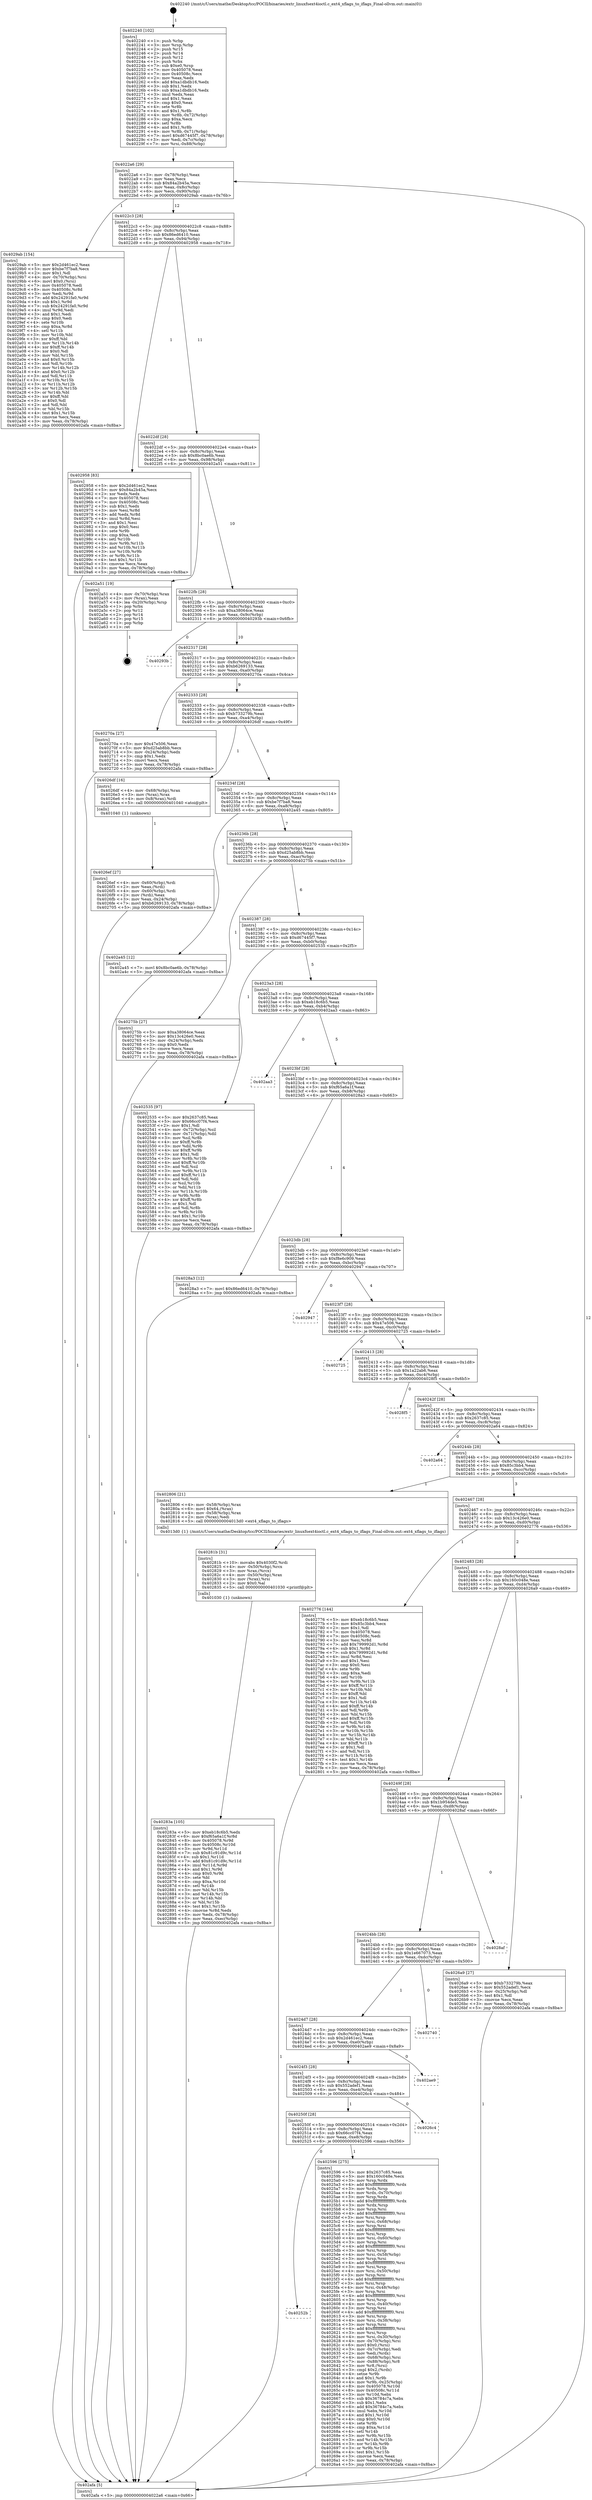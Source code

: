 digraph "0x402240" {
  label = "0x402240 (/mnt/c/Users/mathe/Desktop/tcc/POCII/binaries/extr_linuxfsext4ioctl.c_ext4_xflags_to_iflags_Final-ollvm.out::main(0))"
  labelloc = "t"
  node[shape=record]

  Entry [label="",width=0.3,height=0.3,shape=circle,fillcolor=black,style=filled]
  "0x4022a6" [label="{
     0x4022a6 [29]\l
     | [instrs]\l
     &nbsp;&nbsp;0x4022a6 \<+3\>: mov -0x78(%rbp),%eax\l
     &nbsp;&nbsp;0x4022a9 \<+2\>: mov %eax,%ecx\l
     &nbsp;&nbsp;0x4022ab \<+6\>: sub $0x84a2b45a,%ecx\l
     &nbsp;&nbsp;0x4022b1 \<+6\>: mov %eax,-0x8c(%rbp)\l
     &nbsp;&nbsp;0x4022b7 \<+6\>: mov %ecx,-0x90(%rbp)\l
     &nbsp;&nbsp;0x4022bd \<+6\>: je 00000000004029ab \<main+0x76b\>\l
  }"]
  "0x4029ab" [label="{
     0x4029ab [154]\l
     | [instrs]\l
     &nbsp;&nbsp;0x4029ab \<+5\>: mov $0x2d461ec2,%eax\l
     &nbsp;&nbsp;0x4029b0 \<+5\>: mov $0xbe7f7ba8,%ecx\l
     &nbsp;&nbsp;0x4029b5 \<+2\>: mov $0x1,%dl\l
     &nbsp;&nbsp;0x4029b7 \<+4\>: mov -0x70(%rbp),%rsi\l
     &nbsp;&nbsp;0x4029bb \<+6\>: movl $0x0,(%rsi)\l
     &nbsp;&nbsp;0x4029c1 \<+7\>: mov 0x405078,%edi\l
     &nbsp;&nbsp;0x4029c8 \<+8\>: mov 0x40508c,%r8d\l
     &nbsp;&nbsp;0x4029d0 \<+3\>: mov %edi,%r9d\l
     &nbsp;&nbsp;0x4029d3 \<+7\>: add $0x24291fa0,%r9d\l
     &nbsp;&nbsp;0x4029da \<+4\>: sub $0x1,%r9d\l
     &nbsp;&nbsp;0x4029de \<+7\>: sub $0x24291fa0,%r9d\l
     &nbsp;&nbsp;0x4029e5 \<+4\>: imul %r9d,%edi\l
     &nbsp;&nbsp;0x4029e9 \<+3\>: and $0x1,%edi\l
     &nbsp;&nbsp;0x4029ec \<+3\>: cmp $0x0,%edi\l
     &nbsp;&nbsp;0x4029ef \<+4\>: sete %r10b\l
     &nbsp;&nbsp;0x4029f3 \<+4\>: cmp $0xa,%r8d\l
     &nbsp;&nbsp;0x4029f7 \<+4\>: setl %r11b\l
     &nbsp;&nbsp;0x4029fb \<+3\>: mov %r10b,%bl\l
     &nbsp;&nbsp;0x4029fe \<+3\>: xor $0xff,%bl\l
     &nbsp;&nbsp;0x402a01 \<+3\>: mov %r11b,%r14b\l
     &nbsp;&nbsp;0x402a04 \<+4\>: xor $0xff,%r14b\l
     &nbsp;&nbsp;0x402a08 \<+3\>: xor $0x0,%dl\l
     &nbsp;&nbsp;0x402a0b \<+3\>: mov %bl,%r15b\l
     &nbsp;&nbsp;0x402a0e \<+4\>: and $0x0,%r15b\l
     &nbsp;&nbsp;0x402a12 \<+3\>: and %dl,%r10b\l
     &nbsp;&nbsp;0x402a15 \<+3\>: mov %r14b,%r12b\l
     &nbsp;&nbsp;0x402a18 \<+4\>: and $0x0,%r12b\l
     &nbsp;&nbsp;0x402a1c \<+3\>: and %dl,%r11b\l
     &nbsp;&nbsp;0x402a1f \<+3\>: or %r10b,%r15b\l
     &nbsp;&nbsp;0x402a22 \<+3\>: or %r11b,%r12b\l
     &nbsp;&nbsp;0x402a25 \<+3\>: xor %r12b,%r15b\l
     &nbsp;&nbsp;0x402a28 \<+3\>: or %r14b,%bl\l
     &nbsp;&nbsp;0x402a2b \<+3\>: xor $0xff,%bl\l
     &nbsp;&nbsp;0x402a2e \<+3\>: or $0x0,%dl\l
     &nbsp;&nbsp;0x402a31 \<+2\>: and %dl,%bl\l
     &nbsp;&nbsp;0x402a33 \<+3\>: or %bl,%r15b\l
     &nbsp;&nbsp;0x402a36 \<+4\>: test $0x1,%r15b\l
     &nbsp;&nbsp;0x402a3a \<+3\>: cmovne %ecx,%eax\l
     &nbsp;&nbsp;0x402a3d \<+3\>: mov %eax,-0x78(%rbp)\l
     &nbsp;&nbsp;0x402a40 \<+5\>: jmp 0000000000402afa \<main+0x8ba\>\l
  }"]
  "0x4022c3" [label="{
     0x4022c3 [28]\l
     | [instrs]\l
     &nbsp;&nbsp;0x4022c3 \<+5\>: jmp 00000000004022c8 \<main+0x88\>\l
     &nbsp;&nbsp;0x4022c8 \<+6\>: mov -0x8c(%rbp),%eax\l
     &nbsp;&nbsp;0x4022ce \<+5\>: sub $0x86ed6410,%eax\l
     &nbsp;&nbsp;0x4022d3 \<+6\>: mov %eax,-0x94(%rbp)\l
     &nbsp;&nbsp;0x4022d9 \<+6\>: je 0000000000402958 \<main+0x718\>\l
  }"]
  Exit [label="",width=0.3,height=0.3,shape=circle,fillcolor=black,style=filled,peripheries=2]
  "0x402958" [label="{
     0x402958 [83]\l
     | [instrs]\l
     &nbsp;&nbsp;0x402958 \<+5\>: mov $0x2d461ec2,%eax\l
     &nbsp;&nbsp;0x40295d \<+5\>: mov $0x84a2b45a,%ecx\l
     &nbsp;&nbsp;0x402962 \<+2\>: xor %edx,%edx\l
     &nbsp;&nbsp;0x402964 \<+7\>: mov 0x405078,%esi\l
     &nbsp;&nbsp;0x40296b \<+7\>: mov 0x40508c,%edi\l
     &nbsp;&nbsp;0x402972 \<+3\>: sub $0x1,%edx\l
     &nbsp;&nbsp;0x402975 \<+3\>: mov %esi,%r8d\l
     &nbsp;&nbsp;0x402978 \<+3\>: add %edx,%r8d\l
     &nbsp;&nbsp;0x40297b \<+4\>: imul %r8d,%esi\l
     &nbsp;&nbsp;0x40297f \<+3\>: and $0x1,%esi\l
     &nbsp;&nbsp;0x402982 \<+3\>: cmp $0x0,%esi\l
     &nbsp;&nbsp;0x402985 \<+4\>: sete %r9b\l
     &nbsp;&nbsp;0x402989 \<+3\>: cmp $0xa,%edi\l
     &nbsp;&nbsp;0x40298c \<+4\>: setl %r10b\l
     &nbsp;&nbsp;0x402990 \<+3\>: mov %r9b,%r11b\l
     &nbsp;&nbsp;0x402993 \<+3\>: and %r10b,%r11b\l
     &nbsp;&nbsp;0x402996 \<+3\>: xor %r10b,%r9b\l
     &nbsp;&nbsp;0x402999 \<+3\>: or %r9b,%r11b\l
     &nbsp;&nbsp;0x40299c \<+4\>: test $0x1,%r11b\l
     &nbsp;&nbsp;0x4029a0 \<+3\>: cmovne %ecx,%eax\l
     &nbsp;&nbsp;0x4029a3 \<+3\>: mov %eax,-0x78(%rbp)\l
     &nbsp;&nbsp;0x4029a6 \<+5\>: jmp 0000000000402afa \<main+0x8ba\>\l
  }"]
  "0x4022df" [label="{
     0x4022df [28]\l
     | [instrs]\l
     &nbsp;&nbsp;0x4022df \<+5\>: jmp 00000000004022e4 \<main+0xa4\>\l
     &nbsp;&nbsp;0x4022e4 \<+6\>: mov -0x8c(%rbp),%eax\l
     &nbsp;&nbsp;0x4022ea \<+5\>: sub $0x8bc0ae6b,%eax\l
     &nbsp;&nbsp;0x4022ef \<+6\>: mov %eax,-0x98(%rbp)\l
     &nbsp;&nbsp;0x4022f5 \<+6\>: je 0000000000402a51 \<main+0x811\>\l
  }"]
  "0x40283a" [label="{
     0x40283a [105]\l
     | [instrs]\l
     &nbsp;&nbsp;0x40283a \<+5\>: mov $0xeb18c6b5,%edx\l
     &nbsp;&nbsp;0x40283f \<+6\>: mov $0xf65a6a1f,%r8d\l
     &nbsp;&nbsp;0x402845 \<+8\>: mov 0x405078,%r9d\l
     &nbsp;&nbsp;0x40284d \<+8\>: mov 0x40508c,%r10d\l
     &nbsp;&nbsp;0x402855 \<+3\>: mov %r9d,%r11d\l
     &nbsp;&nbsp;0x402858 \<+7\>: sub $0x81c91d9c,%r11d\l
     &nbsp;&nbsp;0x40285f \<+4\>: sub $0x1,%r11d\l
     &nbsp;&nbsp;0x402863 \<+7\>: add $0x81c91d9c,%r11d\l
     &nbsp;&nbsp;0x40286a \<+4\>: imul %r11d,%r9d\l
     &nbsp;&nbsp;0x40286e \<+4\>: and $0x1,%r9d\l
     &nbsp;&nbsp;0x402872 \<+4\>: cmp $0x0,%r9d\l
     &nbsp;&nbsp;0x402876 \<+3\>: sete %bl\l
     &nbsp;&nbsp;0x402879 \<+4\>: cmp $0xa,%r10d\l
     &nbsp;&nbsp;0x40287d \<+4\>: setl %r14b\l
     &nbsp;&nbsp;0x402881 \<+3\>: mov %bl,%r15b\l
     &nbsp;&nbsp;0x402884 \<+3\>: and %r14b,%r15b\l
     &nbsp;&nbsp;0x402887 \<+3\>: xor %r14b,%bl\l
     &nbsp;&nbsp;0x40288a \<+3\>: or %bl,%r15b\l
     &nbsp;&nbsp;0x40288d \<+4\>: test $0x1,%r15b\l
     &nbsp;&nbsp;0x402891 \<+4\>: cmovne %r8d,%edx\l
     &nbsp;&nbsp;0x402895 \<+3\>: mov %edx,-0x78(%rbp)\l
     &nbsp;&nbsp;0x402898 \<+6\>: mov %eax,-0xec(%rbp)\l
     &nbsp;&nbsp;0x40289e \<+5\>: jmp 0000000000402afa \<main+0x8ba\>\l
  }"]
  "0x402a51" [label="{
     0x402a51 [19]\l
     | [instrs]\l
     &nbsp;&nbsp;0x402a51 \<+4\>: mov -0x70(%rbp),%rax\l
     &nbsp;&nbsp;0x402a55 \<+2\>: mov (%rax),%eax\l
     &nbsp;&nbsp;0x402a57 \<+4\>: lea -0x20(%rbp),%rsp\l
     &nbsp;&nbsp;0x402a5b \<+1\>: pop %rbx\l
     &nbsp;&nbsp;0x402a5c \<+2\>: pop %r12\l
     &nbsp;&nbsp;0x402a5e \<+2\>: pop %r14\l
     &nbsp;&nbsp;0x402a60 \<+2\>: pop %r15\l
     &nbsp;&nbsp;0x402a62 \<+1\>: pop %rbp\l
     &nbsp;&nbsp;0x402a63 \<+1\>: ret\l
  }"]
  "0x4022fb" [label="{
     0x4022fb [28]\l
     | [instrs]\l
     &nbsp;&nbsp;0x4022fb \<+5\>: jmp 0000000000402300 \<main+0xc0\>\l
     &nbsp;&nbsp;0x402300 \<+6\>: mov -0x8c(%rbp),%eax\l
     &nbsp;&nbsp;0x402306 \<+5\>: sub $0xa38064ce,%eax\l
     &nbsp;&nbsp;0x40230b \<+6\>: mov %eax,-0x9c(%rbp)\l
     &nbsp;&nbsp;0x402311 \<+6\>: je 000000000040293b \<main+0x6fb\>\l
  }"]
  "0x40281b" [label="{
     0x40281b [31]\l
     | [instrs]\l
     &nbsp;&nbsp;0x40281b \<+10\>: movabs $0x4030f2,%rdi\l
     &nbsp;&nbsp;0x402825 \<+4\>: mov -0x50(%rbp),%rcx\l
     &nbsp;&nbsp;0x402829 \<+3\>: mov %rax,(%rcx)\l
     &nbsp;&nbsp;0x40282c \<+4\>: mov -0x50(%rbp),%rax\l
     &nbsp;&nbsp;0x402830 \<+3\>: mov (%rax),%rsi\l
     &nbsp;&nbsp;0x402833 \<+2\>: mov $0x0,%al\l
     &nbsp;&nbsp;0x402835 \<+5\>: call 0000000000401030 \<printf@plt\>\l
     | [calls]\l
     &nbsp;&nbsp;0x401030 \{1\} (unknown)\l
  }"]
  "0x40293b" [label="{
     0x40293b\l
  }", style=dashed]
  "0x402317" [label="{
     0x402317 [28]\l
     | [instrs]\l
     &nbsp;&nbsp;0x402317 \<+5\>: jmp 000000000040231c \<main+0xdc\>\l
     &nbsp;&nbsp;0x40231c \<+6\>: mov -0x8c(%rbp),%eax\l
     &nbsp;&nbsp;0x402322 \<+5\>: sub $0xb6269133,%eax\l
     &nbsp;&nbsp;0x402327 \<+6\>: mov %eax,-0xa0(%rbp)\l
     &nbsp;&nbsp;0x40232d \<+6\>: je 000000000040270a \<main+0x4ca\>\l
  }"]
  "0x4026ef" [label="{
     0x4026ef [27]\l
     | [instrs]\l
     &nbsp;&nbsp;0x4026ef \<+4\>: mov -0x60(%rbp),%rdi\l
     &nbsp;&nbsp;0x4026f3 \<+2\>: mov %eax,(%rdi)\l
     &nbsp;&nbsp;0x4026f5 \<+4\>: mov -0x60(%rbp),%rdi\l
     &nbsp;&nbsp;0x4026f9 \<+2\>: mov (%rdi),%eax\l
     &nbsp;&nbsp;0x4026fb \<+3\>: mov %eax,-0x24(%rbp)\l
     &nbsp;&nbsp;0x4026fe \<+7\>: movl $0xb6269133,-0x78(%rbp)\l
     &nbsp;&nbsp;0x402705 \<+5\>: jmp 0000000000402afa \<main+0x8ba\>\l
  }"]
  "0x40270a" [label="{
     0x40270a [27]\l
     | [instrs]\l
     &nbsp;&nbsp;0x40270a \<+5\>: mov $0x47e506,%eax\l
     &nbsp;&nbsp;0x40270f \<+5\>: mov $0xd25ab8bb,%ecx\l
     &nbsp;&nbsp;0x402714 \<+3\>: mov -0x24(%rbp),%edx\l
     &nbsp;&nbsp;0x402717 \<+3\>: cmp $0x1,%edx\l
     &nbsp;&nbsp;0x40271a \<+3\>: cmovl %ecx,%eax\l
     &nbsp;&nbsp;0x40271d \<+3\>: mov %eax,-0x78(%rbp)\l
     &nbsp;&nbsp;0x402720 \<+5\>: jmp 0000000000402afa \<main+0x8ba\>\l
  }"]
  "0x402333" [label="{
     0x402333 [28]\l
     | [instrs]\l
     &nbsp;&nbsp;0x402333 \<+5\>: jmp 0000000000402338 \<main+0xf8\>\l
     &nbsp;&nbsp;0x402338 \<+6\>: mov -0x8c(%rbp),%eax\l
     &nbsp;&nbsp;0x40233e \<+5\>: sub $0xb733279b,%eax\l
     &nbsp;&nbsp;0x402343 \<+6\>: mov %eax,-0xa4(%rbp)\l
     &nbsp;&nbsp;0x402349 \<+6\>: je 00000000004026df \<main+0x49f\>\l
  }"]
  "0x40252b" [label="{
     0x40252b\l
  }", style=dashed]
  "0x4026df" [label="{
     0x4026df [16]\l
     | [instrs]\l
     &nbsp;&nbsp;0x4026df \<+4\>: mov -0x68(%rbp),%rax\l
     &nbsp;&nbsp;0x4026e3 \<+3\>: mov (%rax),%rax\l
     &nbsp;&nbsp;0x4026e6 \<+4\>: mov 0x8(%rax),%rdi\l
     &nbsp;&nbsp;0x4026ea \<+5\>: call 0000000000401040 \<atoi@plt\>\l
     | [calls]\l
     &nbsp;&nbsp;0x401040 \{1\} (unknown)\l
  }"]
  "0x40234f" [label="{
     0x40234f [28]\l
     | [instrs]\l
     &nbsp;&nbsp;0x40234f \<+5\>: jmp 0000000000402354 \<main+0x114\>\l
     &nbsp;&nbsp;0x402354 \<+6\>: mov -0x8c(%rbp),%eax\l
     &nbsp;&nbsp;0x40235a \<+5\>: sub $0xbe7f7ba8,%eax\l
     &nbsp;&nbsp;0x40235f \<+6\>: mov %eax,-0xa8(%rbp)\l
     &nbsp;&nbsp;0x402365 \<+6\>: je 0000000000402a45 \<main+0x805\>\l
  }"]
  "0x402596" [label="{
     0x402596 [275]\l
     | [instrs]\l
     &nbsp;&nbsp;0x402596 \<+5\>: mov $0x2637c85,%eax\l
     &nbsp;&nbsp;0x40259b \<+5\>: mov $0x160c048e,%ecx\l
     &nbsp;&nbsp;0x4025a0 \<+3\>: mov %rsp,%rdx\l
     &nbsp;&nbsp;0x4025a3 \<+4\>: add $0xfffffffffffffff0,%rdx\l
     &nbsp;&nbsp;0x4025a7 \<+3\>: mov %rdx,%rsp\l
     &nbsp;&nbsp;0x4025aa \<+4\>: mov %rdx,-0x70(%rbp)\l
     &nbsp;&nbsp;0x4025ae \<+3\>: mov %rsp,%rdx\l
     &nbsp;&nbsp;0x4025b1 \<+4\>: add $0xfffffffffffffff0,%rdx\l
     &nbsp;&nbsp;0x4025b5 \<+3\>: mov %rdx,%rsp\l
     &nbsp;&nbsp;0x4025b8 \<+3\>: mov %rsp,%rsi\l
     &nbsp;&nbsp;0x4025bb \<+4\>: add $0xfffffffffffffff0,%rsi\l
     &nbsp;&nbsp;0x4025bf \<+3\>: mov %rsi,%rsp\l
     &nbsp;&nbsp;0x4025c2 \<+4\>: mov %rsi,-0x68(%rbp)\l
     &nbsp;&nbsp;0x4025c6 \<+3\>: mov %rsp,%rsi\l
     &nbsp;&nbsp;0x4025c9 \<+4\>: add $0xfffffffffffffff0,%rsi\l
     &nbsp;&nbsp;0x4025cd \<+3\>: mov %rsi,%rsp\l
     &nbsp;&nbsp;0x4025d0 \<+4\>: mov %rsi,-0x60(%rbp)\l
     &nbsp;&nbsp;0x4025d4 \<+3\>: mov %rsp,%rsi\l
     &nbsp;&nbsp;0x4025d7 \<+4\>: add $0xfffffffffffffff0,%rsi\l
     &nbsp;&nbsp;0x4025db \<+3\>: mov %rsi,%rsp\l
     &nbsp;&nbsp;0x4025de \<+4\>: mov %rsi,-0x58(%rbp)\l
     &nbsp;&nbsp;0x4025e2 \<+3\>: mov %rsp,%rsi\l
     &nbsp;&nbsp;0x4025e5 \<+4\>: add $0xfffffffffffffff0,%rsi\l
     &nbsp;&nbsp;0x4025e9 \<+3\>: mov %rsi,%rsp\l
     &nbsp;&nbsp;0x4025ec \<+4\>: mov %rsi,-0x50(%rbp)\l
     &nbsp;&nbsp;0x4025f0 \<+3\>: mov %rsp,%rsi\l
     &nbsp;&nbsp;0x4025f3 \<+4\>: add $0xfffffffffffffff0,%rsi\l
     &nbsp;&nbsp;0x4025f7 \<+3\>: mov %rsi,%rsp\l
     &nbsp;&nbsp;0x4025fa \<+4\>: mov %rsi,-0x48(%rbp)\l
     &nbsp;&nbsp;0x4025fe \<+3\>: mov %rsp,%rsi\l
     &nbsp;&nbsp;0x402601 \<+4\>: add $0xfffffffffffffff0,%rsi\l
     &nbsp;&nbsp;0x402605 \<+3\>: mov %rsi,%rsp\l
     &nbsp;&nbsp;0x402608 \<+4\>: mov %rsi,-0x40(%rbp)\l
     &nbsp;&nbsp;0x40260c \<+3\>: mov %rsp,%rsi\l
     &nbsp;&nbsp;0x40260f \<+4\>: add $0xfffffffffffffff0,%rsi\l
     &nbsp;&nbsp;0x402613 \<+3\>: mov %rsi,%rsp\l
     &nbsp;&nbsp;0x402616 \<+4\>: mov %rsi,-0x38(%rbp)\l
     &nbsp;&nbsp;0x40261a \<+3\>: mov %rsp,%rsi\l
     &nbsp;&nbsp;0x40261d \<+4\>: add $0xfffffffffffffff0,%rsi\l
     &nbsp;&nbsp;0x402621 \<+3\>: mov %rsi,%rsp\l
     &nbsp;&nbsp;0x402624 \<+4\>: mov %rsi,-0x30(%rbp)\l
     &nbsp;&nbsp;0x402628 \<+4\>: mov -0x70(%rbp),%rsi\l
     &nbsp;&nbsp;0x40262c \<+6\>: movl $0x0,(%rsi)\l
     &nbsp;&nbsp;0x402632 \<+3\>: mov -0x7c(%rbp),%edi\l
     &nbsp;&nbsp;0x402635 \<+2\>: mov %edi,(%rdx)\l
     &nbsp;&nbsp;0x402637 \<+4\>: mov -0x68(%rbp),%rsi\l
     &nbsp;&nbsp;0x40263b \<+7\>: mov -0x88(%rbp),%r8\l
     &nbsp;&nbsp;0x402642 \<+3\>: mov %r8,(%rsi)\l
     &nbsp;&nbsp;0x402645 \<+3\>: cmpl $0x2,(%rdx)\l
     &nbsp;&nbsp;0x402648 \<+4\>: setne %r9b\l
     &nbsp;&nbsp;0x40264c \<+4\>: and $0x1,%r9b\l
     &nbsp;&nbsp;0x402650 \<+4\>: mov %r9b,-0x25(%rbp)\l
     &nbsp;&nbsp;0x402654 \<+8\>: mov 0x405078,%r10d\l
     &nbsp;&nbsp;0x40265c \<+8\>: mov 0x40508c,%r11d\l
     &nbsp;&nbsp;0x402664 \<+3\>: mov %r10d,%ebx\l
     &nbsp;&nbsp;0x402667 \<+6\>: sub $0x36784c7a,%ebx\l
     &nbsp;&nbsp;0x40266d \<+3\>: sub $0x1,%ebx\l
     &nbsp;&nbsp;0x402670 \<+6\>: add $0x36784c7a,%ebx\l
     &nbsp;&nbsp;0x402676 \<+4\>: imul %ebx,%r10d\l
     &nbsp;&nbsp;0x40267a \<+4\>: and $0x1,%r10d\l
     &nbsp;&nbsp;0x40267e \<+4\>: cmp $0x0,%r10d\l
     &nbsp;&nbsp;0x402682 \<+4\>: sete %r9b\l
     &nbsp;&nbsp;0x402686 \<+4\>: cmp $0xa,%r11d\l
     &nbsp;&nbsp;0x40268a \<+4\>: setl %r14b\l
     &nbsp;&nbsp;0x40268e \<+3\>: mov %r9b,%r15b\l
     &nbsp;&nbsp;0x402691 \<+3\>: and %r14b,%r15b\l
     &nbsp;&nbsp;0x402694 \<+3\>: xor %r14b,%r9b\l
     &nbsp;&nbsp;0x402697 \<+3\>: or %r9b,%r15b\l
     &nbsp;&nbsp;0x40269a \<+4\>: test $0x1,%r15b\l
     &nbsp;&nbsp;0x40269e \<+3\>: cmovne %ecx,%eax\l
     &nbsp;&nbsp;0x4026a1 \<+3\>: mov %eax,-0x78(%rbp)\l
     &nbsp;&nbsp;0x4026a4 \<+5\>: jmp 0000000000402afa \<main+0x8ba\>\l
  }"]
  "0x402a45" [label="{
     0x402a45 [12]\l
     | [instrs]\l
     &nbsp;&nbsp;0x402a45 \<+7\>: movl $0x8bc0ae6b,-0x78(%rbp)\l
     &nbsp;&nbsp;0x402a4c \<+5\>: jmp 0000000000402afa \<main+0x8ba\>\l
  }"]
  "0x40236b" [label="{
     0x40236b [28]\l
     | [instrs]\l
     &nbsp;&nbsp;0x40236b \<+5\>: jmp 0000000000402370 \<main+0x130\>\l
     &nbsp;&nbsp;0x402370 \<+6\>: mov -0x8c(%rbp),%eax\l
     &nbsp;&nbsp;0x402376 \<+5\>: sub $0xd25ab8bb,%eax\l
     &nbsp;&nbsp;0x40237b \<+6\>: mov %eax,-0xac(%rbp)\l
     &nbsp;&nbsp;0x402381 \<+6\>: je 000000000040275b \<main+0x51b\>\l
  }"]
  "0x40250f" [label="{
     0x40250f [28]\l
     | [instrs]\l
     &nbsp;&nbsp;0x40250f \<+5\>: jmp 0000000000402514 \<main+0x2d4\>\l
     &nbsp;&nbsp;0x402514 \<+6\>: mov -0x8c(%rbp),%eax\l
     &nbsp;&nbsp;0x40251a \<+5\>: sub $0x66cc07f4,%eax\l
     &nbsp;&nbsp;0x40251f \<+6\>: mov %eax,-0xe8(%rbp)\l
     &nbsp;&nbsp;0x402525 \<+6\>: je 0000000000402596 \<main+0x356\>\l
  }"]
  "0x40275b" [label="{
     0x40275b [27]\l
     | [instrs]\l
     &nbsp;&nbsp;0x40275b \<+5\>: mov $0xa38064ce,%eax\l
     &nbsp;&nbsp;0x402760 \<+5\>: mov $0x13c426e0,%ecx\l
     &nbsp;&nbsp;0x402765 \<+3\>: mov -0x24(%rbp),%edx\l
     &nbsp;&nbsp;0x402768 \<+3\>: cmp $0x0,%edx\l
     &nbsp;&nbsp;0x40276b \<+3\>: cmove %ecx,%eax\l
     &nbsp;&nbsp;0x40276e \<+3\>: mov %eax,-0x78(%rbp)\l
     &nbsp;&nbsp;0x402771 \<+5\>: jmp 0000000000402afa \<main+0x8ba\>\l
  }"]
  "0x402387" [label="{
     0x402387 [28]\l
     | [instrs]\l
     &nbsp;&nbsp;0x402387 \<+5\>: jmp 000000000040238c \<main+0x14c\>\l
     &nbsp;&nbsp;0x40238c \<+6\>: mov -0x8c(%rbp),%eax\l
     &nbsp;&nbsp;0x402392 \<+5\>: sub $0xd67445f7,%eax\l
     &nbsp;&nbsp;0x402397 \<+6\>: mov %eax,-0xb0(%rbp)\l
     &nbsp;&nbsp;0x40239d \<+6\>: je 0000000000402535 \<main+0x2f5\>\l
  }"]
  "0x4026c4" [label="{
     0x4026c4\l
  }", style=dashed]
  "0x402535" [label="{
     0x402535 [97]\l
     | [instrs]\l
     &nbsp;&nbsp;0x402535 \<+5\>: mov $0x2637c85,%eax\l
     &nbsp;&nbsp;0x40253a \<+5\>: mov $0x66cc07f4,%ecx\l
     &nbsp;&nbsp;0x40253f \<+2\>: mov $0x1,%dl\l
     &nbsp;&nbsp;0x402541 \<+4\>: mov -0x72(%rbp),%sil\l
     &nbsp;&nbsp;0x402545 \<+4\>: mov -0x71(%rbp),%dil\l
     &nbsp;&nbsp;0x402549 \<+3\>: mov %sil,%r8b\l
     &nbsp;&nbsp;0x40254c \<+4\>: xor $0xff,%r8b\l
     &nbsp;&nbsp;0x402550 \<+3\>: mov %dil,%r9b\l
     &nbsp;&nbsp;0x402553 \<+4\>: xor $0xff,%r9b\l
     &nbsp;&nbsp;0x402557 \<+3\>: xor $0x1,%dl\l
     &nbsp;&nbsp;0x40255a \<+3\>: mov %r8b,%r10b\l
     &nbsp;&nbsp;0x40255d \<+4\>: and $0xff,%r10b\l
     &nbsp;&nbsp;0x402561 \<+3\>: and %dl,%sil\l
     &nbsp;&nbsp;0x402564 \<+3\>: mov %r9b,%r11b\l
     &nbsp;&nbsp;0x402567 \<+4\>: and $0xff,%r11b\l
     &nbsp;&nbsp;0x40256b \<+3\>: and %dl,%dil\l
     &nbsp;&nbsp;0x40256e \<+3\>: or %sil,%r10b\l
     &nbsp;&nbsp;0x402571 \<+3\>: or %dil,%r11b\l
     &nbsp;&nbsp;0x402574 \<+3\>: xor %r11b,%r10b\l
     &nbsp;&nbsp;0x402577 \<+3\>: or %r9b,%r8b\l
     &nbsp;&nbsp;0x40257a \<+4\>: xor $0xff,%r8b\l
     &nbsp;&nbsp;0x40257e \<+3\>: or $0x1,%dl\l
     &nbsp;&nbsp;0x402581 \<+3\>: and %dl,%r8b\l
     &nbsp;&nbsp;0x402584 \<+3\>: or %r8b,%r10b\l
     &nbsp;&nbsp;0x402587 \<+4\>: test $0x1,%r10b\l
     &nbsp;&nbsp;0x40258b \<+3\>: cmovne %ecx,%eax\l
     &nbsp;&nbsp;0x40258e \<+3\>: mov %eax,-0x78(%rbp)\l
     &nbsp;&nbsp;0x402591 \<+5\>: jmp 0000000000402afa \<main+0x8ba\>\l
  }"]
  "0x4023a3" [label="{
     0x4023a3 [28]\l
     | [instrs]\l
     &nbsp;&nbsp;0x4023a3 \<+5\>: jmp 00000000004023a8 \<main+0x168\>\l
     &nbsp;&nbsp;0x4023a8 \<+6\>: mov -0x8c(%rbp),%eax\l
     &nbsp;&nbsp;0x4023ae \<+5\>: sub $0xeb18c6b5,%eax\l
     &nbsp;&nbsp;0x4023b3 \<+6\>: mov %eax,-0xb4(%rbp)\l
     &nbsp;&nbsp;0x4023b9 \<+6\>: je 0000000000402aa3 \<main+0x863\>\l
  }"]
  "0x402afa" [label="{
     0x402afa [5]\l
     | [instrs]\l
     &nbsp;&nbsp;0x402afa \<+5\>: jmp 00000000004022a6 \<main+0x66\>\l
  }"]
  "0x402240" [label="{
     0x402240 [102]\l
     | [instrs]\l
     &nbsp;&nbsp;0x402240 \<+1\>: push %rbp\l
     &nbsp;&nbsp;0x402241 \<+3\>: mov %rsp,%rbp\l
     &nbsp;&nbsp;0x402244 \<+2\>: push %r15\l
     &nbsp;&nbsp;0x402246 \<+2\>: push %r14\l
     &nbsp;&nbsp;0x402248 \<+2\>: push %r12\l
     &nbsp;&nbsp;0x40224a \<+1\>: push %rbx\l
     &nbsp;&nbsp;0x40224b \<+7\>: sub $0xe0,%rsp\l
     &nbsp;&nbsp;0x402252 \<+7\>: mov 0x405078,%eax\l
     &nbsp;&nbsp;0x402259 \<+7\>: mov 0x40508c,%ecx\l
     &nbsp;&nbsp;0x402260 \<+2\>: mov %eax,%edx\l
     &nbsp;&nbsp;0x402262 \<+6\>: add $0xa1dbdb16,%edx\l
     &nbsp;&nbsp;0x402268 \<+3\>: sub $0x1,%edx\l
     &nbsp;&nbsp;0x40226b \<+6\>: sub $0xa1dbdb16,%edx\l
     &nbsp;&nbsp;0x402271 \<+3\>: imul %edx,%eax\l
     &nbsp;&nbsp;0x402274 \<+3\>: and $0x1,%eax\l
     &nbsp;&nbsp;0x402277 \<+3\>: cmp $0x0,%eax\l
     &nbsp;&nbsp;0x40227a \<+4\>: sete %r8b\l
     &nbsp;&nbsp;0x40227e \<+4\>: and $0x1,%r8b\l
     &nbsp;&nbsp;0x402282 \<+4\>: mov %r8b,-0x72(%rbp)\l
     &nbsp;&nbsp;0x402286 \<+3\>: cmp $0xa,%ecx\l
     &nbsp;&nbsp;0x402289 \<+4\>: setl %r8b\l
     &nbsp;&nbsp;0x40228d \<+4\>: and $0x1,%r8b\l
     &nbsp;&nbsp;0x402291 \<+4\>: mov %r8b,-0x71(%rbp)\l
     &nbsp;&nbsp;0x402295 \<+7\>: movl $0xd67445f7,-0x78(%rbp)\l
     &nbsp;&nbsp;0x40229c \<+3\>: mov %edi,-0x7c(%rbp)\l
     &nbsp;&nbsp;0x40229f \<+7\>: mov %rsi,-0x88(%rbp)\l
  }"]
  "0x4024f3" [label="{
     0x4024f3 [28]\l
     | [instrs]\l
     &nbsp;&nbsp;0x4024f3 \<+5\>: jmp 00000000004024f8 \<main+0x2b8\>\l
     &nbsp;&nbsp;0x4024f8 \<+6\>: mov -0x8c(%rbp),%eax\l
     &nbsp;&nbsp;0x4024fe \<+5\>: sub $0x552adef1,%eax\l
     &nbsp;&nbsp;0x402503 \<+6\>: mov %eax,-0xe4(%rbp)\l
     &nbsp;&nbsp;0x402509 \<+6\>: je 00000000004026c4 \<main+0x484\>\l
  }"]
  "0x402aa3" [label="{
     0x402aa3\l
  }", style=dashed]
  "0x4023bf" [label="{
     0x4023bf [28]\l
     | [instrs]\l
     &nbsp;&nbsp;0x4023bf \<+5\>: jmp 00000000004023c4 \<main+0x184\>\l
     &nbsp;&nbsp;0x4023c4 \<+6\>: mov -0x8c(%rbp),%eax\l
     &nbsp;&nbsp;0x4023ca \<+5\>: sub $0xf65a6a1f,%eax\l
     &nbsp;&nbsp;0x4023cf \<+6\>: mov %eax,-0xb8(%rbp)\l
     &nbsp;&nbsp;0x4023d5 \<+6\>: je 00000000004028a3 \<main+0x663\>\l
  }"]
  "0x402ae9" [label="{
     0x402ae9\l
  }", style=dashed]
  "0x4028a3" [label="{
     0x4028a3 [12]\l
     | [instrs]\l
     &nbsp;&nbsp;0x4028a3 \<+7\>: movl $0x86ed6410,-0x78(%rbp)\l
     &nbsp;&nbsp;0x4028aa \<+5\>: jmp 0000000000402afa \<main+0x8ba\>\l
  }"]
  "0x4023db" [label="{
     0x4023db [28]\l
     | [instrs]\l
     &nbsp;&nbsp;0x4023db \<+5\>: jmp 00000000004023e0 \<main+0x1a0\>\l
     &nbsp;&nbsp;0x4023e0 \<+6\>: mov -0x8c(%rbp),%eax\l
     &nbsp;&nbsp;0x4023e6 \<+5\>: sub $0xf8e6c909,%eax\l
     &nbsp;&nbsp;0x4023eb \<+6\>: mov %eax,-0xbc(%rbp)\l
     &nbsp;&nbsp;0x4023f1 \<+6\>: je 0000000000402947 \<main+0x707\>\l
  }"]
  "0x4024d7" [label="{
     0x4024d7 [28]\l
     | [instrs]\l
     &nbsp;&nbsp;0x4024d7 \<+5\>: jmp 00000000004024dc \<main+0x29c\>\l
     &nbsp;&nbsp;0x4024dc \<+6\>: mov -0x8c(%rbp),%eax\l
     &nbsp;&nbsp;0x4024e2 \<+5\>: sub $0x2d461ec2,%eax\l
     &nbsp;&nbsp;0x4024e7 \<+6\>: mov %eax,-0xe0(%rbp)\l
     &nbsp;&nbsp;0x4024ed \<+6\>: je 0000000000402ae9 \<main+0x8a9\>\l
  }"]
  "0x402947" [label="{
     0x402947\l
  }", style=dashed]
  "0x4023f7" [label="{
     0x4023f7 [28]\l
     | [instrs]\l
     &nbsp;&nbsp;0x4023f7 \<+5\>: jmp 00000000004023fc \<main+0x1bc\>\l
     &nbsp;&nbsp;0x4023fc \<+6\>: mov -0x8c(%rbp),%eax\l
     &nbsp;&nbsp;0x402402 \<+5\>: sub $0x47e506,%eax\l
     &nbsp;&nbsp;0x402407 \<+6\>: mov %eax,-0xc0(%rbp)\l
     &nbsp;&nbsp;0x40240d \<+6\>: je 0000000000402725 \<main+0x4e5\>\l
  }"]
  "0x402740" [label="{
     0x402740\l
  }", style=dashed]
  "0x402725" [label="{
     0x402725\l
  }", style=dashed]
  "0x402413" [label="{
     0x402413 [28]\l
     | [instrs]\l
     &nbsp;&nbsp;0x402413 \<+5\>: jmp 0000000000402418 \<main+0x1d8\>\l
     &nbsp;&nbsp;0x402418 \<+6\>: mov -0x8c(%rbp),%eax\l
     &nbsp;&nbsp;0x40241e \<+5\>: sub $0x1a22ab6,%eax\l
     &nbsp;&nbsp;0x402423 \<+6\>: mov %eax,-0xc4(%rbp)\l
     &nbsp;&nbsp;0x402429 \<+6\>: je 00000000004028f5 \<main+0x6b5\>\l
  }"]
  "0x4024bb" [label="{
     0x4024bb [28]\l
     | [instrs]\l
     &nbsp;&nbsp;0x4024bb \<+5\>: jmp 00000000004024c0 \<main+0x280\>\l
     &nbsp;&nbsp;0x4024c0 \<+6\>: mov -0x8c(%rbp),%eax\l
     &nbsp;&nbsp;0x4024c6 \<+5\>: sub $0x1e667073,%eax\l
     &nbsp;&nbsp;0x4024cb \<+6\>: mov %eax,-0xdc(%rbp)\l
     &nbsp;&nbsp;0x4024d1 \<+6\>: je 0000000000402740 \<main+0x500\>\l
  }"]
  "0x4028f5" [label="{
     0x4028f5\l
  }", style=dashed]
  "0x40242f" [label="{
     0x40242f [28]\l
     | [instrs]\l
     &nbsp;&nbsp;0x40242f \<+5\>: jmp 0000000000402434 \<main+0x1f4\>\l
     &nbsp;&nbsp;0x402434 \<+6\>: mov -0x8c(%rbp),%eax\l
     &nbsp;&nbsp;0x40243a \<+5\>: sub $0x2637c85,%eax\l
     &nbsp;&nbsp;0x40243f \<+6\>: mov %eax,-0xc8(%rbp)\l
     &nbsp;&nbsp;0x402445 \<+6\>: je 0000000000402a64 \<main+0x824\>\l
  }"]
  "0x4028af" [label="{
     0x4028af\l
  }", style=dashed]
  "0x402a64" [label="{
     0x402a64\l
  }", style=dashed]
  "0x40244b" [label="{
     0x40244b [28]\l
     | [instrs]\l
     &nbsp;&nbsp;0x40244b \<+5\>: jmp 0000000000402450 \<main+0x210\>\l
     &nbsp;&nbsp;0x402450 \<+6\>: mov -0x8c(%rbp),%eax\l
     &nbsp;&nbsp;0x402456 \<+5\>: sub $0x85c3bb4,%eax\l
     &nbsp;&nbsp;0x40245b \<+6\>: mov %eax,-0xcc(%rbp)\l
     &nbsp;&nbsp;0x402461 \<+6\>: je 0000000000402806 \<main+0x5c6\>\l
  }"]
  "0x40249f" [label="{
     0x40249f [28]\l
     | [instrs]\l
     &nbsp;&nbsp;0x40249f \<+5\>: jmp 00000000004024a4 \<main+0x264\>\l
     &nbsp;&nbsp;0x4024a4 \<+6\>: mov -0x8c(%rbp),%eax\l
     &nbsp;&nbsp;0x4024aa \<+5\>: sub $0x1b954de5,%eax\l
     &nbsp;&nbsp;0x4024af \<+6\>: mov %eax,-0xd8(%rbp)\l
     &nbsp;&nbsp;0x4024b5 \<+6\>: je 00000000004028af \<main+0x66f\>\l
  }"]
  "0x402806" [label="{
     0x402806 [21]\l
     | [instrs]\l
     &nbsp;&nbsp;0x402806 \<+4\>: mov -0x58(%rbp),%rax\l
     &nbsp;&nbsp;0x40280a \<+6\>: movl $0x64,(%rax)\l
     &nbsp;&nbsp;0x402810 \<+4\>: mov -0x58(%rbp),%rax\l
     &nbsp;&nbsp;0x402814 \<+2\>: mov (%rax),%edi\l
     &nbsp;&nbsp;0x402816 \<+5\>: call 00000000004013d0 \<ext4_xflags_to_iflags\>\l
     | [calls]\l
     &nbsp;&nbsp;0x4013d0 \{1\} (/mnt/c/Users/mathe/Desktop/tcc/POCII/binaries/extr_linuxfsext4ioctl.c_ext4_xflags_to_iflags_Final-ollvm.out::ext4_xflags_to_iflags)\l
  }"]
  "0x402467" [label="{
     0x402467 [28]\l
     | [instrs]\l
     &nbsp;&nbsp;0x402467 \<+5\>: jmp 000000000040246c \<main+0x22c\>\l
     &nbsp;&nbsp;0x40246c \<+6\>: mov -0x8c(%rbp),%eax\l
     &nbsp;&nbsp;0x402472 \<+5\>: sub $0x13c426e0,%eax\l
     &nbsp;&nbsp;0x402477 \<+6\>: mov %eax,-0xd0(%rbp)\l
     &nbsp;&nbsp;0x40247d \<+6\>: je 0000000000402776 \<main+0x536\>\l
  }"]
  "0x4026a9" [label="{
     0x4026a9 [27]\l
     | [instrs]\l
     &nbsp;&nbsp;0x4026a9 \<+5\>: mov $0xb733279b,%eax\l
     &nbsp;&nbsp;0x4026ae \<+5\>: mov $0x552adef1,%ecx\l
     &nbsp;&nbsp;0x4026b3 \<+3\>: mov -0x25(%rbp),%dl\l
     &nbsp;&nbsp;0x4026b6 \<+3\>: test $0x1,%dl\l
     &nbsp;&nbsp;0x4026b9 \<+3\>: cmovne %ecx,%eax\l
     &nbsp;&nbsp;0x4026bc \<+3\>: mov %eax,-0x78(%rbp)\l
     &nbsp;&nbsp;0x4026bf \<+5\>: jmp 0000000000402afa \<main+0x8ba\>\l
  }"]
  "0x402776" [label="{
     0x402776 [144]\l
     | [instrs]\l
     &nbsp;&nbsp;0x402776 \<+5\>: mov $0xeb18c6b5,%eax\l
     &nbsp;&nbsp;0x40277b \<+5\>: mov $0x85c3bb4,%ecx\l
     &nbsp;&nbsp;0x402780 \<+2\>: mov $0x1,%dl\l
     &nbsp;&nbsp;0x402782 \<+7\>: mov 0x405078,%esi\l
     &nbsp;&nbsp;0x402789 \<+7\>: mov 0x40508c,%edi\l
     &nbsp;&nbsp;0x402790 \<+3\>: mov %esi,%r8d\l
     &nbsp;&nbsp;0x402793 \<+7\>: add $0x799992d1,%r8d\l
     &nbsp;&nbsp;0x40279a \<+4\>: sub $0x1,%r8d\l
     &nbsp;&nbsp;0x40279e \<+7\>: sub $0x799992d1,%r8d\l
     &nbsp;&nbsp;0x4027a5 \<+4\>: imul %r8d,%esi\l
     &nbsp;&nbsp;0x4027a9 \<+3\>: and $0x1,%esi\l
     &nbsp;&nbsp;0x4027ac \<+3\>: cmp $0x0,%esi\l
     &nbsp;&nbsp;0x4027af \<+4\>: sete %r9b\l
     &nbsp;&nbsp;0x4027b3 \<+3\>: cmp $0xa,%edi\l
     &nbsp;&nbsp;0x4027b6 \<+4\>: setl %r10b\l
     &nbsp;&nbsp;0x4027ba \<+3\>: mov %r9b,%r11b\l
     &nbsp;&nbsp;0x4027bd \<+4\>: xor $0xff,%r11b\l
     &nbsp;&nbsp;0x4027c1 \<+3\>: mov %r10b,%bl\l
     &nbsp;&nbsp;0x4027c4 \<+3\>: xor $0xff,%bl\l
     &nbsp;&nbsp;0x4027c7 \<+3\>: xor $0x1,%dl\l
     &nbsp;&nbsp;0x4027ca \<+3\>: mov %r11b,%r14b\l
     &nbsp;&nbsp;0x4027cd \<+4\>: and $0xff,%r14b\l
     &nbsp;&nbsp;0x4027d1 \<+3\>: and %dl,%r9b\l
     &nbsp;&nbsp;0x4027d4 \<+3\>: mov %bl,%r15b\l
     &nbsp;&nbsp;0x4027d7 \<+4\>: and $0xff,%r15b\l
     &nbsp;&nbsp;0x4027db \<+3\>: and %dl,%r10b\l
     &nbsp;&nbsp;0x4027de \<+3\>: or %r9b,%r14b\l
     &nbsp;&nbsp;0x4027e1 \<+3\>: or %r10b,%r15b\l
     &nbsp;&nbsp;0x4027e4 \<+3\>: xor %r15b,%r14b\l
     &nbsp;&nbsp;0x4027e7 \<+3\>: or %bl,%r11b\l
     &nbsp;&nbsp;0x4027ea \<+4\>: xor $0xff,%r11b\l
     &nbsp;&nbsp;0x4027ee \<+3\>: or $0x1,%dl\l
     &nbsp;&nbsp;0x4027f1 \<+3\>: and %dl,%r11b\l
     &nbsp;&nbsp;0x4027f4 \<+3\>: or %r11b,%r14b\l
     &nbsp;&nbsp;0x4027f7 \<+4\>: test $0x1,%r14b\l
     &nbsp;&nbsp;0x4027fb \<+3\>: cmovne %ecx,%eax\l
     &nbsp;&nbsp;0x4027fe \<+3\>: mov %eax,-0x78(%rbp)\l
     &nbsp;&nbsp;0x402801 \<+5\>: jmp 0000000000402afa \<main+0x8ba\>\l
  }"]
  "0x402483" [label="{
     0x402483 [28]\l
     | [instrs]\l
     &nbsp;&nbsp;0x402483 \<+5\>: jmp 0000000000402488 \<main+0x248\>\l
     &nbsp;&nbsp;0x402488 \<+6\>: mov -0x8c(%rbp),%eax\l
     &nbsp;&nbsp;0x40248e \<+5\>: sub $0x160c048e,%eax\l
     &nbsp;&nbsp;0x402493 \<+6\>: mov %eax,-0xd4(%rbp)\l
     &nbsp;&nbsp;0x402499 \<+6\>: je 00000000004026a9 \<main+0x469\>\l
  }"]
  Entry -> "0x402240" [label=" 1"]
  "0x4022a6" -> "0x4029ab" [label=" 1"]
  "0x4022a6" -> "0x4022c3" [label=" 12"]
  "0x402a51" -> Exit [label=" 1"]
  "0x4022c3" -> "0x402958" [label=" 1"]
  "0x4022c3" -> "0x4022df" [label=" 11"]
  "0x402a45" -> "0x402afa" [label=" 1"]
  "0x4022df" -> "0x402a51" [label=" 1"]
  "0x4022df" -> "0x4022fb" [label=" 10"]
  "0x4029ab" -> "0x402afa" [label=" 1"]
  "0x4022fb" -> "0x40293b" [label=" 0"]
  "0x4022fb" -> "0x402317" [label=" 10"]
  "0x402958" -> "0x402afa" [label=" 1"]
  "0x402317" -> "0x40270a" [label=" 1"]
  "0x402317" -> "0x402333" [label=" 9"]
  "0x4028a3" -> "0x402afa" [label=" 1"]
  "0x402333" -> "0x4026df" [label=" 1"]
  "0x402333" -> "0x40234f" [label=" 8"]
  "0x40281b" -> "0x40283a" [label=" 1"]
  "0x40234f" -> "0x402a45" [label=" 1"]
  "0x40234f" -> "0x40236b" [label=" 7"]
  "0x402806" -> "0x40281b" [label=" 1"]
  "0x40236b" -> "0x40275b" [label=" 1"]
  "0x40236b" -> "0x402387" [label=" 6"]
  "0x40275b" -> "0x402afa" [label=" 1"]
  "0x402387" -> "0x402535" [label=" 1"]
  "0x402387" -> "0x4023a3" [label=" 5"]
  "0x402535" -> "0x402afa" [label=" 1"]
  "0x402240" -> "0x4022a6" [label=" 1"]
  "0x402afa" -> "0x4022a6" [label=" 12"]
  "0x40270a" -> "0x402afa" [label=" 1"]
  "0x4023a3" -> "0x402aa3" [label=" 0"]
  "0x4023a3" -> "0x4023bf" [label=" 5"]
  "0x4026df" -> "0x4026ef" [label=" 1"]
  "0x4023bf" -> "0x4028a3" [label=" 1"]
  "0x4023bf" -> "0x4023db" [label=" 4"]
  "0x4026a9" -> "0x402afa" [label=" 1"]
  "0x4023db" -> "0x402947" [label=" 0"]
  "0x4023db" -> "0x4023f7" [label=" 4"]
  "0x40283a" -> "0x402afa" [label=" 1"]
  "0x4023f7" -> "0x402725" [label=" 0"]
  "0x4023f7" -> "0x402413" [label=" 4"]
  "0x40250f" -> "0x40252b" [label=" 0"]
  "0x402413" -> "0x4028f5" [label=" 0"]
  "0x402413" -> "0x40242f" [label=" 4"]
  "0x402776" -> "0x402afa" [label=" 1"]
  "0x40242f" -> "0x402a64" [label=" 0"]
  "0x40242f" -> "0x40244b" [label=" 4"]
  "0x4024f3" -> "0x40250f" [label=" 1"]
  "0x40244b" -> "0x402806" [label=" 1"]
  "0x40244b" -> "0x402467" [label=" 3"]
  "0x4026ef" -> "0x402afa" [label=" 1"]
  "0x402467" -> "0x402776" [label=" 1"]
  "0x402467" -> "0x402483" [label=" 2"]
  "0x4024d7" -> "0x4024f3" [label=" 1"]
  "0x402483" -> "0x4026a9" [label=" 1"]
  "0x402483" -> "0x40249f" [label=" 1"]
  "0x4024f3" -> "0x4026c4" [label=" 0"]
  "0x40249f" -> "0x4028af" [label=" 0"]
  "0x40249f" -> "0x4024bb" [label=" 1"]
  "0x40250f" -> "0x402596" [label=" 1"]
  "0x4024bb" -> "0x402740" [label=" 0"]
  "0x4024bb" -> "0x4024d7" [label=" 1"]
  "0x402596" -> "0x402afa" [label=" 1"]
  "0x4024d7" -> "0x402ae9" [label=" 0"]
}
